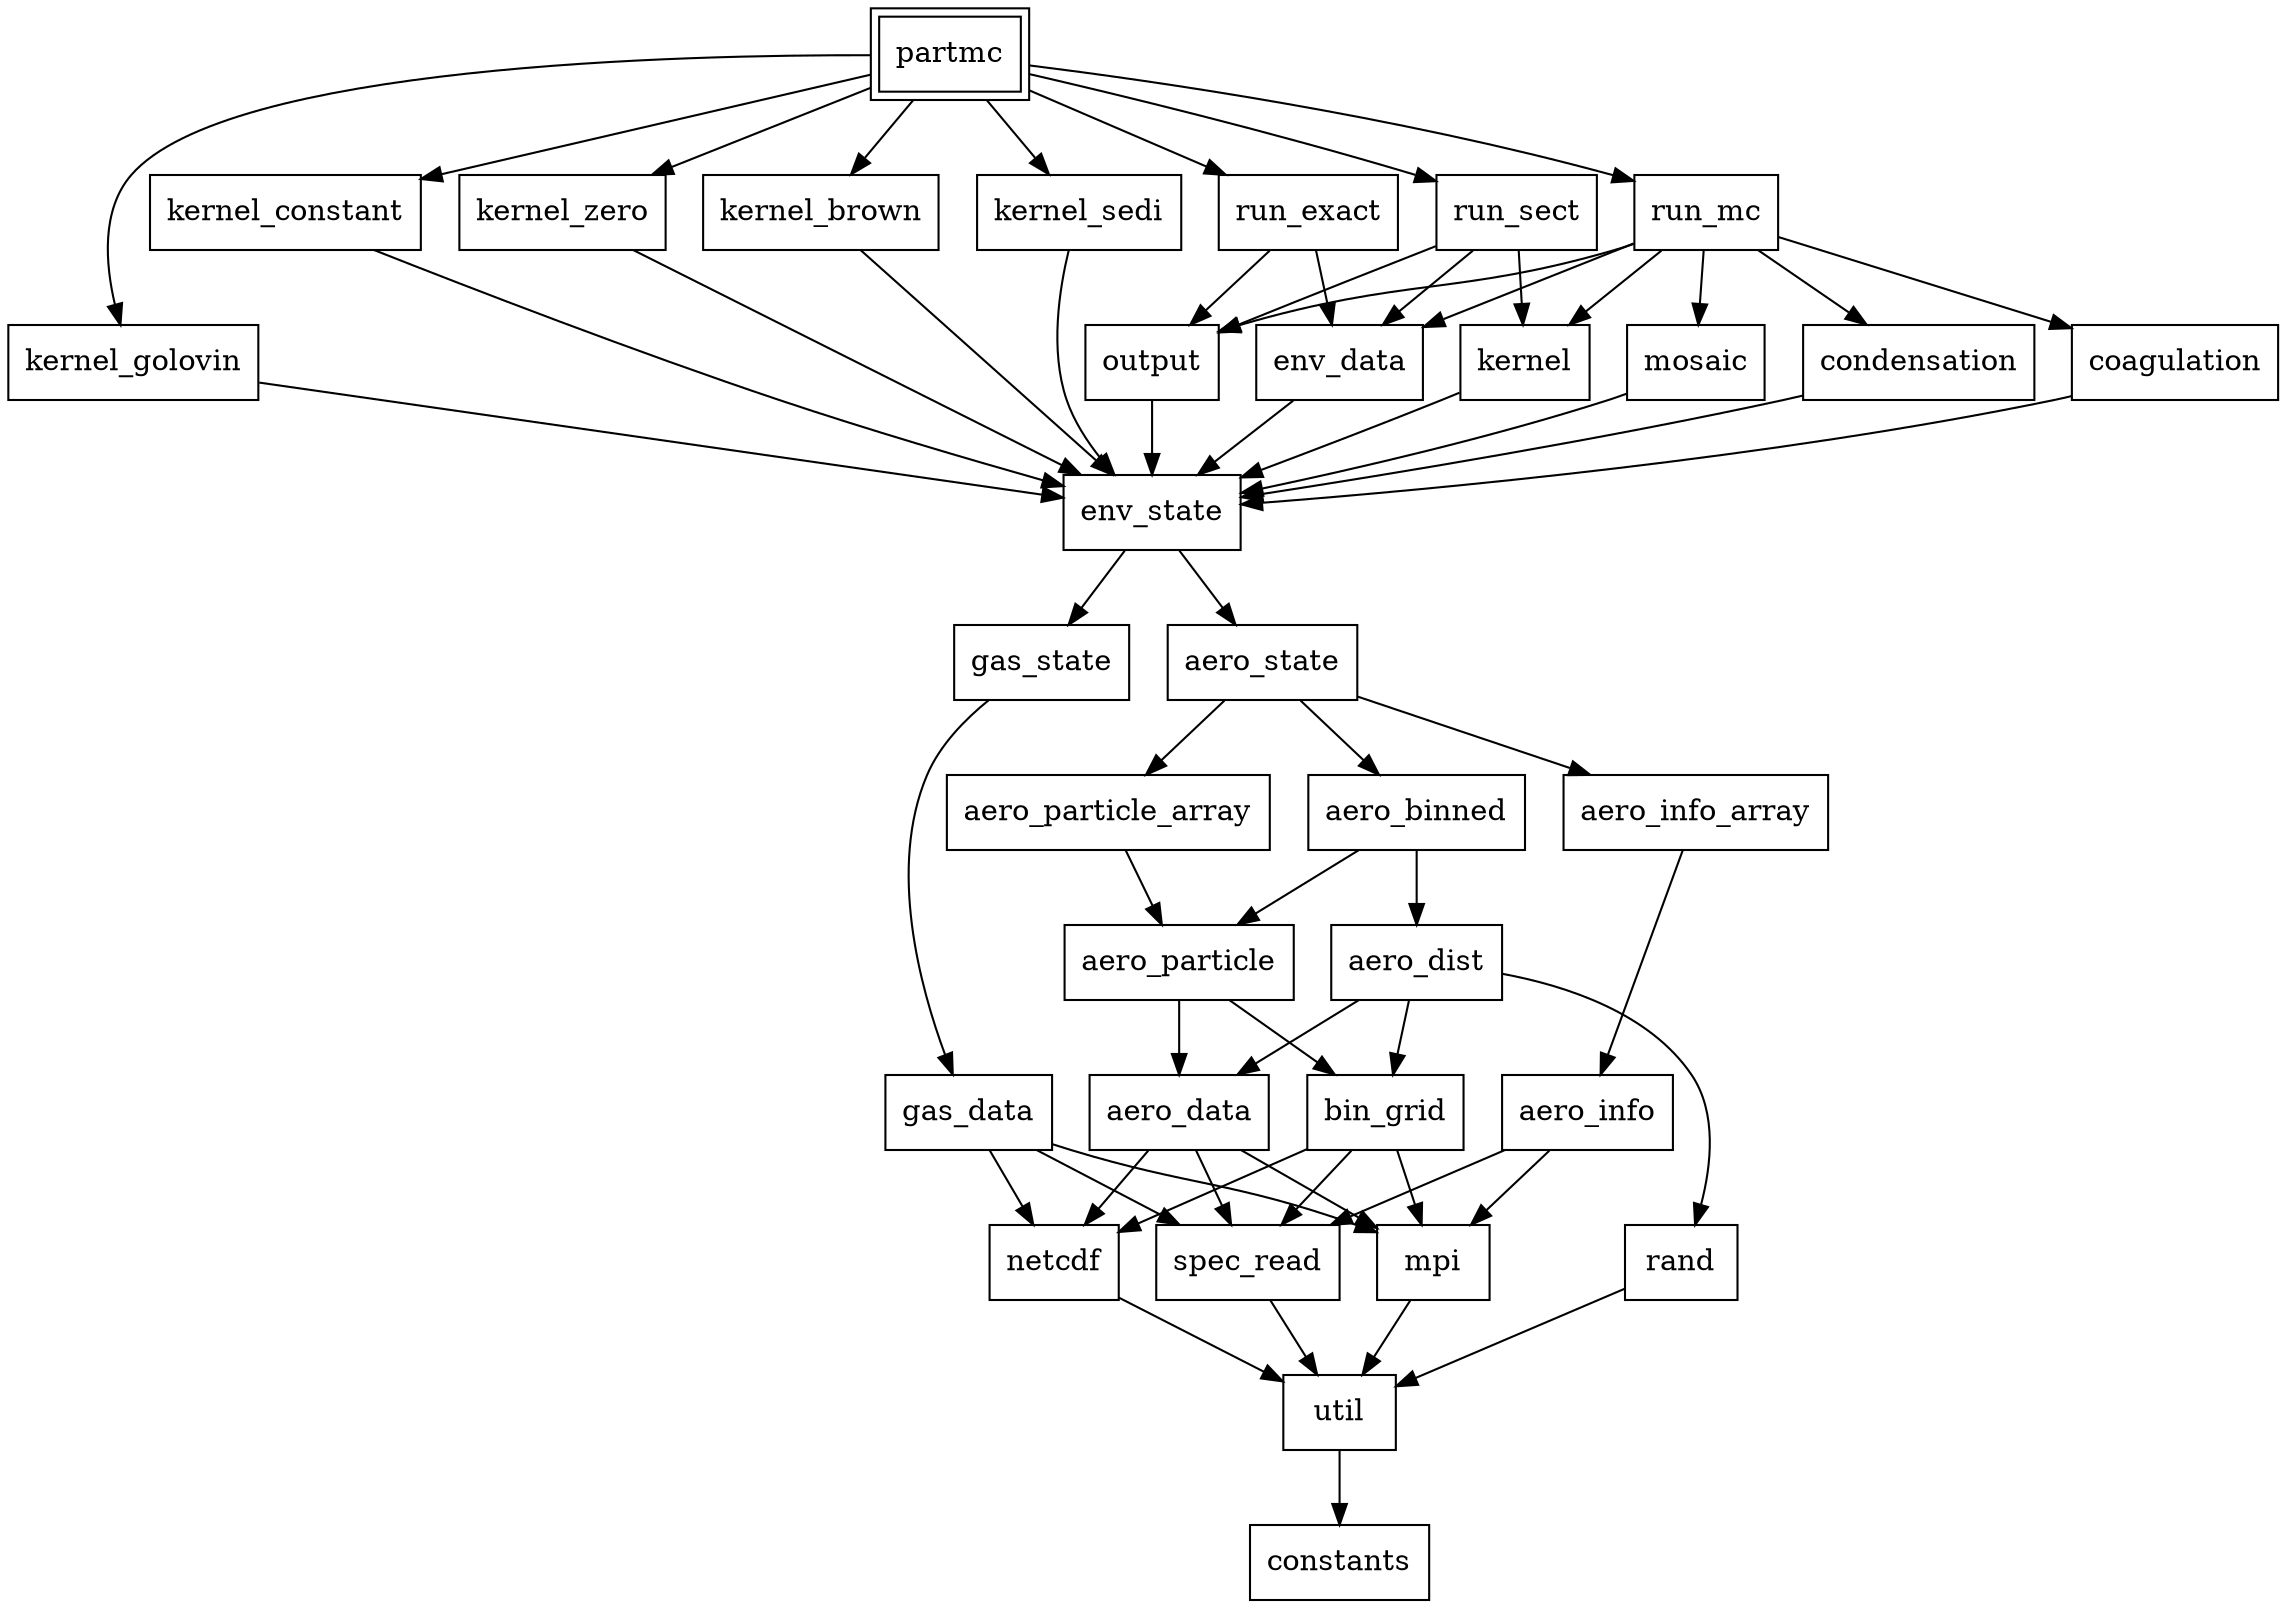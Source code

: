 digraph partmc_modules {
    rankdir = TB;
    node [shape = box, peripheries = 1, href = "\ref kernel.f90"] kernel
    node [shape = box, peripheries = 1, href = "\ref rand.f90"] rand
    node [shape = box, peripheries = 1, href = "\ref kernel_golovin.f90"] kernel_golovin
    node [shape = box, peripheries = 1, href = "\ref netcdf.f90"] netcdf
    node [shape = box, peripheries = 1, href = "\ref bin_grid.f90"] bin_grid
    node [shape = box, peripheries = 1, href = "\ref aero_dist.f90"] aero_dist
    node [shape = box, peripheries = 1, href = "\ref aero_binned.f90"] aero_binned
    node [shape = box, peripheries = 1, href = "\ref kernel_constant.f90"] kernel_constant
    node [shape = box, peripheries = 1, href = "\ref kernel_zero.f90"] kernel_zero
    node [shape = box, peripheries = 1, href = "\ref kernel_brown.f90"] kernel_brown
    node [shape = box, peripheries = 1, href = "\ref kernel_sedi.f90"] kernel_sedi
    node [shape = box, peripheries = 2, href = "\ref partmc.f90"] partmc
    node [shape = box, peripheries = 1, href = "\ref run_sect.f90"] run_sect
    node [shape = box, peripheries = 1, href = "\ref mosaic.f90"] mosaic
    node [shape = box, peripheries = 1, href = "\ref run_exact.f90"] run_exact
    node [shape = box, peripheries = 1, href = "\ref env_state.f90"] env_state
    node [shape = box, peripheries = 1, href = "\ref gas_state.f90"] gas_state
    node [shape = box, peripheries = 1, href = "\ref aero_state.f90"] aero_state
    node [shape = box, peripheries = 1, href = "\ref aero_particle.f90"] aero_particle
    node [shape = box, peripheries = 1, href = "\ref mpi.f90"] mpi
    node [shape = box, peripheries = 1, href = "\ref aero_info_array.f90"] aero_info_array
    node [shape = box, peripheries = 1, href = "\ref env_data.f90"] env_data
    node [shape = box, peripheries = 1, href = "\ref gas_data.f90"] gas_data
    node [shape = box, peripheries = 1, href = "\ref aero_data.f90"] aero_data
    node [shape = box, peripheries = 1, href = "\ref constants.f90"] constants
    node [shape = box, peripheries = 1, href = "\ref util.f90"] util
    node [shape = box, peripheries = 1, href = "\ref condensation.f90"] condensation
    node [shape = box, peripheries = 1, href = "\ref run_mc.f90"] run_mc
    node [shape = box, peripheries = 1, href = "\ref aero_particle_array.f90"] aero_particle_array
    node [shape = box, peripheries = 1, href = "\ref coagulation.f90"] coagulation
    node [shape = box, peripheries = 1, href = "\ref spec_read.f90"] spec_read
    node [shape = box, peripheries = 1, href = "\ref output.f90"] output
    node [shape = box, peripheries = 1, href = "\ref aero_info.f90"] aero_info
    kernel -> env_state
    rand -> util
    kernel_golovin -> env_state
    netcdf -> util
    bin_grid -> netcdf
    bin_grid -> spec_read
    bin_grid -> mpi
    aero_dist -> rand
    aero_dist -> bin_grid
    aero_dist -> aero_data
    aero_binned -> aero_particle
    aero_binned -> aero_dist
    kernel_constant -> env_state
    kernel_zero -> env_state
    kernel_brown -> env_state
    kernel_sedi -> env_state
    partmc -> kernel_golovin
    partmc -> run_exact
    partmc -> kernel_zero
    partmc -> kernel_brown
    partmc -> kernel_sedi
    partmc -> kernel_constant
    partmc -> run_sect
    partmc -> run_mc
    run_sect -> kernel
    run_sect -> env_data
    run_sect -> output
    mosaic -> env_state
    run_exact -> env_data
    run_exact -> output
    env_state -> gas_state
    env_state -> aero_state
    gas_state -> gas_data
    aero_state -> aero_info_array
    aero_state -> aero_particle_array
    aero_state -> aero_binned
    aero_particle -> bin_grid
    aero_particle -> aero_data
    mpi -> util
    aero_info_array -> aero_info
    env_data -> env_state
    gas_data -> spec_read
    gas_data -> netcdf
    gas_data -> mpi
    aero_data -> spec_read
    aero_data -> netcdf
    aero_data -> mpi
    util -> constants
    condensation -> env_state
    run_mc -> kernel
    run_mc -> env_data
    run_mc -> mosaic
    run_mc -> condensation
    run_mc -> coagulation
    run_mc -> output
    aero_particle_array -> aero_particle
    coagulation -> env_state
    spec_read -> util
    output -> env_state
    aero_info -> spec_read
    aero_info -> mpi
}
